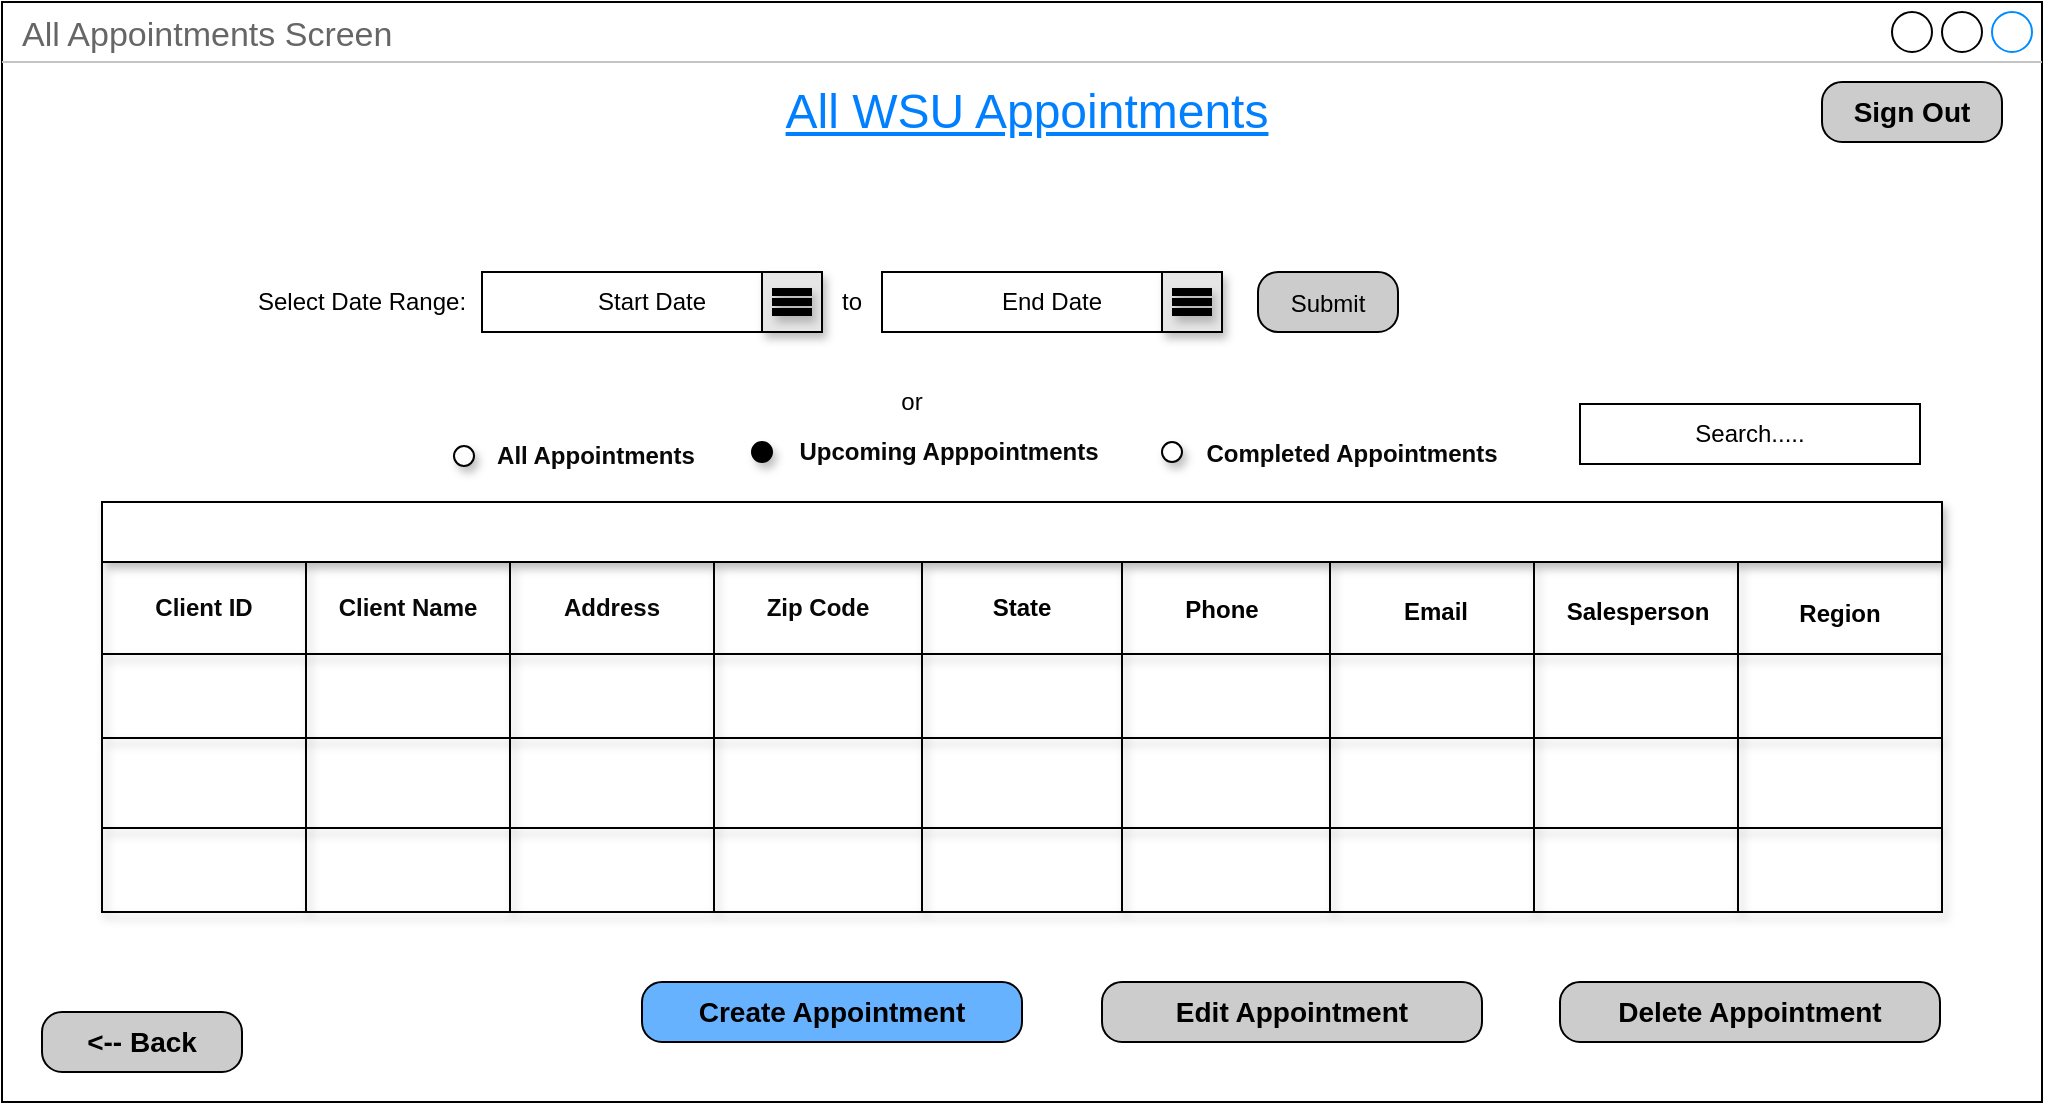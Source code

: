 <mxfile version="20.7.4" type="device"><diagram id="TwgtCJBSpkdSOGm6iKgB" name="Page-1"><mxGraphModel dx="1290" dy="629" grid="1" gridSize="10" guides="1" tooltips="1" connect="1" arrows="1" fold="1" page="1" pageScale="1" pageWidth="850" pageHeight="1100" math="0" shadow="0"><root><mxCell id="0"/><mxCell id="1" parent="0"/><mxCell id="jY0TfFuq0ou5j_z6pHhB-1" value="All Appointments Screen" style="strokeWidth=1;shadow=0;dashed=0;align=center;html=1;shape=mxgraph.mockup.containers.window;align=left;verticalAlign=top;spacingLeft=8;strokeColor2=#008cff;strokeColor3=#c4c4c4;fontColor=#666666;mainText=;fontSize=17;labelBackgroundColor=none;" parent="1" vertex="1"><mxGeometry x="50" y="30" width="1020" height="550" as="geometry"/></mxCell><mxCell id="jY0TfFuq0ou5j_z6pHhB-4" value="&lt;font style=&quot;font-size: 14px;&quot; color=&quot;#000000&quot;&gt;Create Appointment&lt;/font&gt;" style="strokeWidth=1;shadow=0;dashed=0;align=center;html=1;shape=mxgraph.mockup.buttons.button;strokeColor=#000000;fontColor=#ffffff;mainText=;buttonStyle=round;fontSize=17;fontStyle=1;fillColor=#66B2FF;whiteSpace=wrap;" parent="1" vertex="1"><mxGeometry x="370" y="520" width="190" height="30" as="geometry"/></mxCell><mxCell id="jY0TfFuq0ou5j_z6pHhB-7" value="Search....." style="rounded=0;whiteSpace=wrap;html=1;" parent="1" vertex="1"><mxGeometry x="839" y="231" width="170" height="30" as="geometry"/></mxCell><mxCell id="jY0TfFuq0ou5j_z6pHhB-53" value="&lt;font color=&quot;#007fff&quot; style=&quot;font-weight: normal; font-size: 24px;&quot;&gt;&lt;u style=&quot;&quot;&gt;All WSU Appointments&lt;/u&gt;&lt;/font&gt;" style="text;strokeColor=none;align=center;fillColor=none;html=1;verticalAlign=middle;whiteSpace=wrap;rounded=0;fontStyle=1;fontSize=16;" parent="1" vertex="1"><mxGeometry x="425" y="70" width="275" height="30" as="geometry"/></mxCell><mxCell id="EnHNXCjW3VUriBtCLw37-1" value=" " style="shape=table;startSize=30;container=1;collapsible=0;childLayout=tableLayout;shadow=1;strokeColor=#000000;fontSize=12;fontColor=#66B2FF;fillColor=#FFFFFF;" vertex="1" parent="1"><mxGeometry x="100" y="280" width="920" height="205" as="geometry"/></mxCell><mxCell id="EnHNXCjW3VUriBtCLw37-2" value="" style="shape=tableRow;horizontal=0;startSize=0;swimlaneHead=0;swimlaneBody=0;top=0;left=0;bottom=0;right=0;collapsible=0;dropTarget=0;fillColor=none;points=[[0,0.5],[1,0.5]];portConstraint=eastwest;shadow=1;strokeColor=#FFFFFF;fontSize=12;fontColor=#66B2FF;" vertex="1" parent="EnHNXCjW3VUriBtCLw37-1"><mxGeometry y="30" width="920" height="46" as="geometry"/></mxCell><mxCell id="EnHNXCjW3VUriBtCLw37-3" value="&lt;font color=&quot;#080808&quot;&gt;Client ID&lt;/font&gt;" style="shape=partialRectangle;html=1;whiteSpace=wrap;connectable=0;overflow=hidden;fillColor=none;top=0;left=0;bottom=0;right=0;pointerEvents=1;shadow=1;strokeColor=#000000;fontSize=12;fontColor=#66B2FF;fontStyle=1" vertex="1" parent="EnHNXCjW3VUriBtCLw37-2"><mxGeometry width="102" height="46" as="geometry"><mxRectangle width="102" height="46" as="alternateBounds"/></mxGeometry></mxCell><mxCell id="EnHNXCjW3VUriBtCLw37-4" value="&lt;font color=&quot;#080808&quot;&gt;Client Name&lt;/font&gt;" style="shape=partialRectangle;html=1;whiteSpace=wrap;connectable=0;overflow=hidden;fillColor=none;top=0;left=0;bottom=0;right=0;pointerEvents=1;shadow=1;strokeColor=#000000;fontSize=12;fontColor=#66B2FF;fontStyle=1" vertex="1" parent="EnHNXCjW3VUriBtCLw37-2"><mxGeometry x="102" width="102" height="46" as="geometry"><mxRectangle width="102" height="46" as="alternateBounds"/></mxGeometry></mxCell><mxCell id="EnHNXCjW3VUriBtCLw37-5" value="&lt;font color=&quot;#080808&quot;&gt;Address&lt;/font&gt;" style="shape=partialRectangle;html=1;whiteSpace=wrap;connectable=0;overflow=hidden;fillColor=none;top=0;left=0;bottom=0;right=0;pointerEvents=1;shadow=1;strokeColor=#000000;fontSize=12;fontColor=#66B2FF;fontStyle=1" vertex="1" parent="EnHNXCjW3VUriBtCLw37-2"><mxGeometry x="204" width="102" height="46" as="geometry"><mxRectangle width="102" height="46" as="alternateBounds"/></mxGeometry></mxCell><mxCell id="EnHNXCjW3VUriBtCLw37-6" value="&lt;span style=&quot;background-color: rgb(255, 255, 255);&quot;&gt;&lt;font color=&quot;#080808&quot;&gt;Zip Code&lt;/font&gt;&lt;/span&gt;" style="shape=partialRectangle;html=1;whiteSpace=wrap;connectable=0;overflow=hidden;fillColor=none;top=0;left=0;bottom=0;right=0;pointerEvents=1;shadow=1;strokeColor=#000000;fontSize=12;fontColor=#66B2FF;fontStyle=1" vertex="1" parent="EnHNXCjW3VUriBtCLw37-2"><mxGeometry x="306" width="104" height="46" as="geometry"><mxRectangle width="104" height="46" as="alternateBounds"/></mxGeometry></mxCell><mxCell id="EnHNXCjW3VUriBtCLw37-7" value="&lt;font color=&quot;#000000&quot;&gt;State&lt;/font&gt;" style="shape=partialRectangle;html=1;whiteSpace=wrap;connectable=0;overflow=hidden;fillColor=none;top=0;left=0;bottom=0;right=0;pointerEvents=1;shadow=1;strokeColor=#000000;fontSize=12;fontColor=#66B2FF;fontStyle=1" vertex="1" parent="EnHNXCjW3VUriBtCLw37-2"><mxGeometry x="410" width="100" height="46" as="geometry"><mxRectangle width="100" height="46" as="alternateBounds"/></mxGeometry></mxCell><mxCell id="EnHNXCjW3VUriBtCLw37-8" value="" style="shape=partialRectangle;html=1;whiteSpace=wrap;connectable=0;overflow=hidden;fillColor=none;top=0;left=0;bottom=0;right=0;pointerEvents=1;shadow=1;strokeColor=#000000;fontSize=12;fontColor=#66B2FF;" vertex="1" parent="EnHNXCjW3VUriBtCLw37-2"><mxGeometry x="510" width="104" height="46" as="geometry"><mxRectangle width="104" height="46" as="alternateBounds"/></mxGeometry></mxCell><mxCell id="EnHNXCjW3VUriBtCLw37-9" value="" style="shape=partialRectangle;html=1;whiteSpace=wrap;connectable=0;overflow=hidden;fillColor=none;top=0;left=0;bottom=0;right=0;pointerEvents=1;shadow=1;strokeColor=#000000;fontSize=12;fontColor=#66B2FF;" vertex="1" parent="EnHNXCjW3VUriBtCLw37-2"><mxGeometry x="614" width="102" height="46" as="geometry"><mxRectangle width="102" height="46" as="alternateBounds"/></mxGeometry></mxCell><mxCell id="EnHNXCjW3VUriBtCLw37-10" value="" style="shape=partialRectangle;html=1;whiteSpace=wrap;connectable=0;overflow=hidden;fillColor=none;top=0;left=0;bottom=0;right=0;pointerEvents=1;shadow=1;strokeColor=#000000;fontSize=12;fontColor=#66B2FF;" vertex="1" parent="EnHNXCjW3VUriBtCLw37-2"><mxGeometry x="716" width="102" height="46" as="geometry"><mxRectangle width="102" height="46" as="alternateBounds"/></mxGeometry></mxCell><mxCell id="EnHNXCjW3VUriBtCLw37-11" value="" style="shape=partialRectangle;html=1;whiteSpace=wrap;connectable=0;overflow=hidden;fillColor=none;top=0;left=0;bottom=0;right=0;pointerEvents=1;shadow=1;strokeColor=#000000;fontSize=12;fontColor=#66B2FF;" vertex="1" parent="EnHNXCjW3VUriBtCLw37-2"><mxGeometry x="818" width="102" height="46" as="geometry"><mxRectangle width="102" height="46" as="alternateBounds"/></mxGeometry></mxCell><mxCell id="EnHNXCjW3VUriBtCLw37-12" value="" style="shape=tableRow;horizontal=0;startSize=0;swimlaneHead=0;swimlaneBody=0;top=0;left=0;bottom=0;right=0;collapsible=0;dropTarget=0;fillColor=none;points=[[0,0.5],[1,0.5]];portConstraint=eastwest;shadow=1;strokeColor=#FFFFFF;fontSize=12;fontColor=#66B2FF;" vertex="1" parent="EnHNXCjW3VUriBtCLw37-1"><mxGeometry y="76" width="920" height="42" as="geometry"/></mxCell><mxCell id="EnHNXCjW3VUriBtCLw37-13" value="" style="shape=partialRectangle;html=1;whiteSpace=wrap;connectable=0;overflow=hidden;fillColor=none;top=0;left=0;bottom=0;right=0;pointerEvents=1;shadow=1;strokeColor=#FFFFFF;fontSize=12;fontColor=#66B2FF;" vertex="1" parent="EnHNXCjW3VUriBtCLw37-12"><mxGeometry width="102" height="42" as="geometry"><mxRectangle width="102" height="42" as="alternateBounds"/></mxGeometry></mxCell><mxCell id="EnHNXCjW3VUriBtCLw37-14" value="" style="shape=partialRectangle;html=1;whiteSpace=wrap;connectable=0;overflow=hidden;fillColor=none;top=0;left=0;bottom=0;right=0;pointerEvents=1;shadow=1;strokeColor=#FFFFFF;fontSize=12;fontColor=#66B2FF;" vertex="1" parent="EnHNXCjW3VUriBtCLw37-12"><mxGeometry x="102" width="102" height="42" as="geometry"><mxRectangle width="102" height="42" as="alternateBounds"/></mxGeometry></mxCell><mxCell id="EnHNXCjW3VUriBtCLw37-15" value="" style="shape=partialRectangle;html=1;whiteSpace=wrap;connectable=0;overflow=hidden;fillColor=none;top=0;left=0;bottom=0;right=0;pointerEvents=1;shadow=1;strokeColor=#FFFFFF;fontSize=12;fontColor=#66B2FF;" vertex="1" parent="EnHNXCjW3VUriBtCLw37-12"><mxGeometry x="204" width="102" height="42" as="geometry"><mxRectangle width="102" height="42" as="alternateBounds"/></mxGeometry></mxCell><mxCell id="EnHNXCjW3VUriBtCLw37-16" value="" style="shape=partialRectangle;html=1;whiteSpace=wrap;connectable=0;overflow=hidden;fillColor=none;top=0;left=0;bottom=0;right=0;pointerEvents=1;shadow=1;strokeColor=#FFFFFF;fontSize=12;fontColor=#66B2FF;" vertex="1" parent="EnHNXCjW3VUriBtCLw37-12"><mxGeometry x="306" width="104" height="42" as="geometry"><mxRectangle width="104" height="42" as="alternateBounds"/></mxGeometry></mxCell><mxCell id="EnHNXCjW3VUriBtCLw37-17" value="" style="shape=partialRectangle;html=1;whiteSpace=wrap;connectable=0;overflow=hidden;fillColor=none;top=0;left=0;bottom=0;right=0;pointerEvents=1;shadow=1;strokeColor=#FFFFFF;fontSize=12;fontColor=#66B2FF;" vertex="1" parent="EnHNXCjW3VUriBtCLw37-12"><mxGeometry x="410" width="100" height="42" as="geometry"><mxRectangle width="100" height="42" as="alternateBounds"/></mxGeometry></mxCell><mxCell id="EnHNXCjW3VUriBtCLw37-18" value="" style="shape=partialRectangle;html=1;whiteSpace=wrap;connectable=0;overflow=hidden;fillColor=none;top=0;left=0;bottom=0;right=0;pointerEvents=1;shadow=1;strokeColor=#FFFFFF;fontSize=12;fontColor=#66B2FF;" vertex="1" parent="EnHNXCjW3VUriBtCLw37-12"><mxGeometry x="510" width="104" height="42" as="geometry"><mxRectangle width="104" height="42" as="alternateBounds"/></mxGeometry></mxCell><mxCell id="EnHNXCjW3VUriBtCLw37-19" value="" style="shape=partialRectangle;html=1;whiteSpace=wrap;connectable=0;overflow=hidden;fillColor=none;top=0;left=0;bottom=0;right=0;pointerEvents=1;shadow=1;strokeColor=#FFFFFF;fontSize=12;fontColor=#66B2FF;" vertex="1" parent="EnHNXCjW3VUriBtCLw37-12"><mxGeometry x="614" width="102" height="42" as="geometry"><mxRectangle width="102" height="42" as="alternateBounds"/></mxGeometry></mxCell><mxCell id="EnHNXCjW3VUriBtCLw37-20" value="" style="shape=partialRectangle;html=1;whiteSpace=wrap;connectable=0;overflow=hidden;fillColor=none;top=0;left=0;bottom=0;right=0;pointerEvents=1;shadow=1;strokeColor=#FFFFFF;fontSize=12;fontColor=#66B2FF;" vertex="1" parent="EnHNXCjW3VUriBtCLw37-12"><mxGeometry x="716" width="102" height="42" as="geometry"><mxRectangle width="102" height="42" as="alternateBounds"/></mxGeometry></mxCell><mxCell id="EnHNXCjW3VUriBtCLw37-21" value="" style="shape=partialRectangle;html=1;whiteSpace=wrap;connectable=0;overflow=hidden;fillColor=none;top=0;left=0;bottom=0;right=0;pointerEvents=1;shadow=1;strokeColor=#FFFFFF;fontSize=12;fontColor=#66B2FF;" vertex="1" parent="EnHNXCjW3VUriBtCLw37-12"><mxGeometry x="818" width="102" height="42" as="geometry"><mxRectangle width="102" height="42" as="alternateBounds"/></mxGeometry></mxCell><mxCell id="EnHNXCjW3VUriBtCLw37-22" value="" style="shape=tableRow;horizontal=0;startSize=0;swimlaneHead=0;swimlaneBody=0;top=0;left=0;bottom=0;right=0;collapsible=0;dropTarget=0;fillColor=none;points=[[0,0.5],[1,0.5]];portConstraint=eastwest;shadow=1;strokeColor=#FFFFFF;fontSize=12;fontColor=#66B2FF;" vertex="1" parent="EnHNXCjW3VUriBtCLw37-1"><mxGeometry y="118" width="920" height="45" as="geometry"/></mxCell><mxCell id="EnHNXCjW3VUriBtCLw37-23" value="" style="shape=partialRectangle;html=1;whiteSpace=wrap;connectable=0;overflow=hidden;fillColor=none;top=0;left=0;bottom=0;right=0;pointerEvents=1;shadow=1;strokeColor=#FFFFFF;fontSize=12;fontColor=#66B2FF;" vertex="1" parent="EnHNXCjW3VUriBtCLw37-22"><mxGeometry width="102" height="45" as="geometry"><mxRectangle width="102" height="45" as="alternateBounds"/></mxGeometry></mxCell><mxCell id="EnHNXCjW3VUriBtCLw37-24" value="" style="shape=partialRectangle;html=1;whiteSpace=wrap;connectable=0;overflow=hidden;fillColor=none;top=0;left=0;bottom=0;right=0;pointerEvents=1;shadow=1;strokeColor=#FFFFFF;fontSize=12;fontColor=#66B2FF;" vertex="1" parent="EnHNXCjW3VUriBtCLw37-22"><mxGeometry x="102" width="102" height="45" as="geometry"><mxRectangle width="102" height="45" as="alternateBounds"/></mxGeometry></mxCell><mxCell id="EnHNXCjW3VUriBtCLw37-25" value="" style="shape=partialRectangle;html=1;whiteSpace=wrap;connectable=0;overflow=hidden;fillColor=none;top=0;left=0;bottom=0;right=0;pointerEvents=1;shadow=1;strokeColor=#FFFFFF;fontSize=12;fontColor=#66B2FF;" vertex="1" parent="EnHNXCjW3VUriBtCLw37-22"><mxGeometry x="204" width="102" height="45" as="geometry"><mxRectangle width="102" height="45" as="alternateBounds"/></mxGeometry></mxCell><mxCell id="EnHNXCjW3VUriBtCLw37-26" value="" style="shape=partialRectangle;html=1;whiteSpace=wrap;connectable=0;overflow=hidden;fillColor=none;top=0;left=0;bottom=0;right=0;pointerEvents=1;shadow=1;strokeColor=#FFFFFF;fontSize=12;fontColor=#66B2FF;" vertex="1" parent="EnHNXCjW3VUriBtCLw37-22"><mxGeometry x="306" width="104" height="45" as="geometry"><mxRectangle width="104" height="45" as="alternateBounds"/></mxGeometry></mxCell><mxCell id="EnHNXCjW3VUriBtCLw37-27" value="" style="shape=partialRectangle;html=1;whiteSpace=wrap;connectable=0;overflow=hidden;fillColor=none;top=0;left=0;bottom=0;right=0;pointerEvents=1;shadow=1;strokeColor=#FFFFFF;fontSize=12;fontColor=#66B2FF;" vertex="1" parent="EnHNXCjW3VUriBtCLw37-22"><mxGeometry x="410" width="100" height="45" as="geometry"><mxRectangle width="100" height="45" as="alternateBounds"/></mxGeometry></mxCell><mxCell id="EnHNXCjW3VUriBtCLw37-28" value="" style="shape=partialRectangle;html=1;whiteSpace=wrap;connectable=0;overflow=hidden;fillColor=none;top=0;left=0;bottom=0;right=0;pointerEvents=1;shadow=1;strokeColor=#FFFFFF;fontSize=12;fontColor=#66B2FF;" vertex="1" parent="EnHNXCjW3VUriBtCLw37-22"><mxGeometry x="510" width="104" height="45" as="geometry"><mxRectangle width="104" height="45" as="alternateBounds"/></mxGeometry></mxCell><mxCell id="EnHNXCjW3VUriBtCLw37-29" value="" style="shape=partialRectangle;html=1;whiteSpace=wrap;connectable=0;overflow=hidden;fillColor=none;top=0;left=0;bottom=0;right=0;pointerEvents=1;shadow=1;strokeColor=#FFFFFF;fontSize=12;fontColor=#66B2FF;" vertex="1" parent="EnHNXCjW3VUriBtCLw37-22"><mxGeometry x="614" width="102" height="45" as="geometry"><mxRectangle width="102" height="45" as="alternateBounds"/></mxGeometry></mxCell><mxCell id="EnHNXCjW3VUriBtCLw37-30" value="" style="shape=partialRectangle;html=1;whiteSpace=wrap;connectable=0;overflow=hidden;fillColor=none;top=0;left=0;bottom=0;right=0;pointerEvents=1;shadow=1;strokeColor=#FFFFFF;fontSize=12;fontColor=#66B2FF;" vertex="1" parent="EnHNXCjW3VUriBtCLw37-22"><mxGeometry x="716" width="102" height="45" as="geometry"><mxRectangle width="102" height="45" as="alternateBounds"/></mxGeometry></mxCell><mxCell id="EnHNXCjW3VUriBtCLw37-31" value="" style="shape=partialRectangle;html=1;whiteSpace=wrap;connectable=0;overflow=hidden;fillColor=none;top=0;left=0;bottom=0;right=0;pointerEvents=1;shadow=1;strokeColor=#FFFFFF;fontSize=12;fontColor=#66B2FF;" vertex="1" parent="EnHNXCjW3VUriBtCLw37-22"><mxGeometry x="818" width="102" height="45" as="geometry"><mxRectangle width="102" height="45" as="alternateBounds"/></mxGeometry></mxCell><mxCell id="EnHNXCjW3VUriBtCLw37-32" value="" style="shape=tableRow;horizontal=0;startSize=0;swimlaneHead=0;swimlaneBody=0;top=0;left=0;bottom=0;right=0;collapsible=0;dropTarget=0;fillColor=none;points=[[0,0.5],[1,0.5]];portConstraint=eastwest;shadow=1;strokeColor=#FFFFFF;fontSize=12;fontColor=#66B2FF;" vertex="1" parent="EnHNXCjW3VUriBtCLw37-1"><mxGeometry y="163" width="920" height="42" as="geometry"/></mxCell><mxCell id="EnHNXCjW3VUriBtCLw37-33" value="" style="shape=partialRectangle;html=1;whiteSpace=wrap;connectable=0;overflow=hidden;fillColor=none;top=0;left=0;bottom=0;right=0;pointerEvents=1;shadow=1;strokeColor=#FFFFFF;fontSize=12;fontColor=#66B2FF;" vertex="1" parent="EnHNXCjW3VUriBtCLw37-32"><mxGeometry width="102" height="42" as="geometry"><mxRectangle width="102" height="42" as="alternateBounds"/></mxGeometry></mxCell><mxCell id="EnHNXCjW3VUriBtCLw37-34" value="" style="shape=partialRectangle;html=1;whiteSpace=wrap;connectable=0;overflow=hidden;fillColor=none;top=0;left=0;bottom=0;right=0;pointerEvents=1;shadow=1;strokeColor=#FFFFFF;fontSize=12;fontColor=#66B2FF;" vertex="1" parent="EnHNXCjW3VUriBtCLw37-32"><mxGeometry x="102" width="102" height="42" as="geometry"><mxRectangle width="102" height="42" as="alternateBounds"/></mxGeometry></mxCell><mxCell id="EnHNXCjW3VUriBtCLw37-35" value="" style="shape=partialRectangle;html=1;whiteSpace=wrap;connectable=0;overflow=hidden;fillColor=none;top=0;left=0;bottom=0;right=0;pointerEvents=1;shadow=1;strokeColor=#FFFFFF;fontSize=12;fontColor=#66B2FF;" vertex="1" parent="EnHNXCjW3VUriBtCLw37-32"><mxGeometry x="204" width="102" height="42" as="geometry"><mxRectangle width="102" height="42" as="alternateBounds"/></mxGeometry></mxCell><mxCell id="EnHNXCjW3VUriBtCLw37-36" value="" style="shape=partialRectangle;html=1;whiteSpace=wrap;connectable=0;overflow=hidden;fillColor=none;top=0;left=0;bottom=0;right=0;pointerEvents=1;shadow=1;strokeColor=#FFFFFF;fontSize=12;fontColor=#66B2FF;" vertex="1" parent="EnHNXCjW3VUriBtCLw37-32"><mxGeometry x="306" width="104" height="42" as="geometry"><mxRectangle width="104" height="42" as="alternateBounds"/></mxGeometry></mxCell><mxCell id="EnHNXCjW3VUriBtCLw37-37" value="" style="shape=partialRectangle;html=1;whiteSpace=wrap;connectable=0;overflow=hidden;fillColor=none;top=0;left=0;bottom=0;right=0;pointerEvents=1;shadow=1;strokeColor=#FFFFFF;fontSize=12;fontColor=#66B2FF;" vertex="1" parent="EnHNXCjW3VUriBtCLw37-32"><mxGeometry x="410" width="100" height="42" as="geometry"><mxRectangle width="100" height="42" as="alternateBounds"/></mxGeometry></mxCell><mxCell id="EnHNXCjW3VUriBtCLw37-38" value="" style="shape=partialRectangle;html=1;whiteSpace=wrap;connectable=0;overflow=hidden;fillColor=none;top=0;left=0;bottom=0;right=0;pointerEvents=1;shadow=1;strokeColor=#FFFFFF;fontSize=12;fontColor=#66B2FF;" vertex="1" parent="EnHNXCjW3VUriBtCLw37-32"><mxGeometry x="510" width="104" height="42" as="geometry"><mxRectangle width="104" height="42" as="alternateBounds"/></mxGeometry></mxCell><mxCell id="EnHNXCjW3VUriBtCLw37-39" value="" style="shape=partialRectangle;html=1;whiteSpace=wrap;connectable=0;overflow=hidden;fillColor=none;top=0;left=0;bottom=0;right=0;pointerEvents=1;shadow=1;strokeColor=#FFFFFF;fontSize=12;fontColor=#66B2FF;" vertex="1" parent="EnHNXCjW3VUriBtCLw37-32"><mxGeometry x="614" width="102" height="42" as="geometry"><mxRectangle width="102" height="42" as="alternateBounds"/></mxGeometry></mxCell><mxCell id="EnHNXCjW3VUriBtCLw37-40" value="" style="shape=partialRectangle;html=1;whiteSpace=wrap;connectable=0;overflow=hidden;fillColor=none;top=0;left=0;bottom=0;right=0;pointerEvents=1;shadow=1;strokeColor=#FFFFFF;fontSize=12;fontColor=#66B2FF;" vertex="1" parent="EnHNXCjW3VUriBtCLw37-32"><mxGeometry x="716" width="102" height="42" as="geometry"><mxRectangle width="102" height="42" as="alternateBounds"/></mxGeometry></mxCell><mxCell id="EnHNXCjW3VUriBtCLw37-41" value="" style="shape=partialRectangle;html=1;whiteSpace=wrap;connectable=0;overflow=hidden;fillColor=none;top=0;left=0;bottom=0;right=0;pointerEvents=1;shadow=1;strokeColor=#FFFFFF;fontSize=12;fontColor=#66B2FF;" vertex="1" parent="EnHNXCjW3VUriBtCLw37-32"><mxGeometry x="818" width="102" height="42" as="geometry"><mxRectangle width="102" height="42" as="alternateBounds"/></mxGeometry></mxCell><mxCell id="EnHNXCjW3VUriBtCLw37-42" value="&lt;font style=&quot;font-size: 14px;&quot; color=&quot;#000000&quot;&gt;Delete Appointment&lt;/font&gt;" style="strokeWidth=1;shadow=0;dashed=0;align=center;html=1;shape=mxgraph.mockup.buttons.button;strokeColor=#000000;fontColor=#ffffff;mainText=;buttonStyle=round;fontSize=17;fontStyle=1;fillColor=#CCCCCC;whiteSpace=wrap;" vertex="1" parent="1"><mxGeometry x="829" y="520" width="190" height="30" as="geometry"/></mxCell><mxCell id="EnHNXCjW3VUriBtCLw37-43" value="&lt;font style=&quot;font-size: 14px;&quot; color=&quot;#000000&quot;&gt;&amp;lt;-- Back&lt;/font&gt;" style="strokeWidth=1;shadow=0;dashed=0;align=center;html=1;shape=mxgraph.mockup.buttons.button;strokeColor=#000000;fontColor=#ffffff;mainText=;buttonStyle=round;fontSize=17;fontStyle=1;fillColor=#CCCCCC;whiteSpace=wrap;" vertex="1" parent="1"><mxGeometry x="70" y="535" width="100" height="30" as="geometry"/></mxCell><mxCell id="EnHNXCjW3VUriBtCLw37-44" value="&lt;font style=&quot;font-size: 14px;&quot; color=&quot;#000000&quot;&gt;Sign Out&lt;/font&gt;" style="strokeWidth=1;shadow=0;dashed=0;align=center;html=1;shape=mxgraph.mockup.buttons.button;strokeColor=#000000;fontColor=#ffffff;mainText=;buttonStyle=round;fontSize=17;fontStyle=1;fillColor=#CCCCCC;whiteSpace=wrap;" vertex="1" parent="1"><mxGeometry x="960" y="70" width="90" height="30" as="geometry"/></mxCell><mxCell id="EnHNXCjW3VUriBtCLw37-45" value="&lt;font style=&quot;font-size: 14px;&quot; color=&quot;#000000&quot;&gt;Edit Appointment&lt;/font&gt;" style="strokeWidth=1;shadow=0;dashed=0;align=center;html=1;shape=mxgraph.mockup.buttons.button;strokeColor=#000000;fontColor=#ffffff;mainText=;buttonStyle=round;fontSize=17;fontStyle=1;fillColor=#CCCCCC;whiteSpace=wrap;" vertex="1" parent="1"><mxGeometry x="600" y="520" width="190" height="30" as="geometry"/></mxCell><mxCell id="EnHNXCjW3VUriBtCLw37-47" value="" style="ellipse;whiteSpace=wrap;html=1;aspect=fixed;shadow=1;strokeColor=#000000;fontSize=12;fontColor=#080808;fillColor=#FFFFFF;" vertex="1" parent="1"><mxGeometry x="630" y="250" width="10" height="10" as="geometry"/></mxCell><mxCell id="EnHNXCjW3VUriBtCLw37-49" value="&lt;b&gt;Completed Appointments&lt;/b&gt;" style="text;strokeColor=none;align=center;fillColor=none;html=1;verticalAlign=middle;whiteSpace=wrap;rounded=0;shadow=1;fontSize=12;fontColor=#080808;" vertex="1" parent="1"><mxGeometry x="650" y="241" width="150" height="30" as="geometry"/></mxCell><mxCell id="EnHNXCjW3VUriBtCLw37-52" value="&lt;font color=&quot;#000000&quot;&gt;Email&lt;/font&gt;" style="shape=partialRectangle;html=1;whiteSpace=wrap;connectable=0;overflow=hidden;fillColor=none;top=0;left=0;bottom=0;right=0;pointerEvents=1;shadow=1;strokeColor=#000000;fontSize=12;fontColor=#66B2FF;fontStyle=1" vertex="1" parent="1"><mxGeometry x="717" y="313" width="100" height="43" as="geometry"><mxRectangle width="100" height="43" as="alternateBounds"/></mxGeometry></mxCell><mxCell id="EnHNXCjW3VUriBtCLw37-53" value="&lt;font color=&quot;#000000&quot;&gt;Phone&lt;/font&gt;" style="shape=partialRectangle;html=1;whiteSpace=wrap;connectable=0;overflow=hidden;fillColor=none;top=0;left=0;bottom=0;right=0;pointerEvents=1;shadow=1;strokeColor=#000000;fontSize=12;fontColor=#66B2FF;fontStyle=1" vertex="1" parent="1"><mxGeometry x="610" y="312" width="100" height="43" as="geometry"><mxRectangle width="100" height="43" as="alternateBounds"/></mxGeometry></mxCell><mxCell id="EnHNXCjW3VUriBtCLw37-54" value="&lt;font color=&quot;#000000&quot;&gt;Salesperson&lt;/font&gt;" style="shape=partialRectangle;html=1;whiteSpace=wrap;connectable=0;overflow=hidden;fillColor=none;top=0;left=0;bottom=0;right=0;pointerEvents=1;shadow=1;strokeColor=#000000;fontSize=12;fontColor=#66B2FF;fontStyle=1" vertex="1" parent="1"><mxGeometry x="818" y="313" width="100" height="43" as="geometry"><mxRectangle width="100" height="43" as="alternateBounds"/></mxGeometry></mxCell><mxCell id="EnHNXCjW3VUriBtCLw37-55" value="&lt;font color=&quot;#000000&quot;&gt;Region&lt;/font&gt;" style="shape=partialRectangle;html=1;whiteSpace=wrap;connectable=0;overflow=hidden;fillColor=none;top=0;left=0;bottom=0;right=0;pointerEvents=1;shadow=1;strokeColor=#000000;fontSize=12;fontColor=#66B2FF;fontStyle=1" vertex="1" parent="1"><mxGeometry x="919" y="314" width="100" height="43" as="geometry"><mxRectangle width="100" height="43" as="alternateBounds"/></mxGeometry></mxCell><mxCell id="EnHNXCjW3VUriBtCLw37-56" value="" style="ellipse;whiteSpace=wrap;html=1;aspect=fixed;shadow=1;strokeColor=#000000;fontSize=12;fontColor=#080808;fillColor=#000000;" vertex="1" parent="1"><mxGeometry x="425" y="250" width="10" height="10" as="geometry"/></mxCell><mxCell id="EnHNXCjW3VUriBtCLw37-57" value="&lt;b&gt;Upcoming Apppointments&lt;/b&gt;" style="text;strokeColor=none;align=center;fillColor=none;html=1;verticalAlign=middle;whiteSpace=wrap;rounded=0;shadow=1;fontSize=12;fontColor=#080808;" vertex="1" parent="1"><mxGeometry x="447" y="240" width="153" height="30" as="geometry"/></mxCell><mxCell id="EnHNXCjW3VUriBtCLw37-58" value="" style="ellipse;whiteSpace=wrap;html=1;aspect=fixed;shadow=1;strokeColor=#000000;fontSize=12;fontColor=#080808;fillColor=#FFFFFF;" vertex="1" parent="1"><mxGeometry x="276" y="252" width="10" height="10" as="geometry"/></mxCell><mxCell id="EnHNXCjW3VUriBtCLw37-59" value="&lt;b&gt;All Appointments&lt;/b&gt;" style="text;strokeColor=none;align=center;fillColor=none;html=1;verticalAlign=middle;whiteSpace=wrap;rounded=0;shadow=1;fontSize=12;fontColor=#080808;" vertex="1" parent="1"><mxGeometry x="292" y="242" width="110" height="30" as="geometry"/></mxCell><mxCell id="EnHNXCjW3VUriBtCLw37-63" value="or" style="text;strokeColor=none;align=center;fillColor=none;html=1;verticalAlign=middle;whiteSpace=wrap;rounded=0;shadow=1;labelBackgroundColor=#FFFFFF;fontSize=12;fontColor=#000000;" vertex="1" parent="1"><mxGeometry x="490" y="220" width="30" height="20" as="geometry"/></mxCell><mxCell id="EnHNXCjW3VUriBtCLw37-64" value="Select Date Range:" style="text;strokeColor=none;align=center;fillColor=none;html=1;verticalAlign=middle;whiteSpace=wrap;rounded=0;shadow=1;labelBackgroundColor=#FFFFFF;fontSize=12;fontColor=#000000;" vertex="1" parent="1"><mxGeometry x="170" y="170" width="120" height="20" as="geometry"/></mxCell><mxCell id="EnHNXCjW3VUriBtCLw37-65" value="&lt;font style=&quot;font-weight: normal; font-size: 12px;&quot; color=&quot;#000000&quot;&gt;Submit&lt;/font&gt;" style="strokeWidth=1;shadow=0;dashed=0;align=center;html=1;shape=mxgraph.mockup.buttons.button;strokeColor=#000000;fontColor=#ffffff;mainText=;buttonStyle=round;fontSize=17;fontStyle=1;fillColor=#CCCCCC;whiteSpace=wrap;" vertex="1" parent="1"><mxGeometry x="678" y="165" width="70" height="30" as="geometry"/></mxCell><mxCell id="EnHNXCjW3VUriBtCLw37-66" value="to" style="text;strokeColor=none;align=center;fillColor=none;html=1;verticalAlign=middle;whiteSpace=wrap;rounded=0;shadow=1;labelBackgroundColor=#FFFFFF;fontSize=12;fontColor=#000000;" vertex="1" parent="1"><mxGeometry x="460" y="170" width="30" height="20" as="geometry"/></mxCell><mxCell id="EnHNXCjW3VUriBtCLw37-67" value="End Date" style="rounded=0;whiteSpace=wrap;html=1;" vertex="1" parent="1"><mxGeometry x="490" y="165" width="170" height="30" as="geometry"/></mxCell><mxCell id="EnHNXCjW3VUriBtCLw37-68" value="Start Date" style="rounded=0;whiteSpace=wrap;html=1;" vertex="1" parent="1"><mxGeometry x="290" y="165" width="170" height="30" as="geometry"/></mxCell><mxCell id="EnHNXCjW3VUriBtCLw37-70" value="" style="whiteSpace=wrap;html=1;aspect=fixed;shadow=1;labelBackgroundColor=#FFFFFF;strokeColor=#000000;fontSize=14;fontColor=#000000;fillColor=#E6E6E6;" vertex="1" parent="1"><mxGeometry x="430" y="165" width="30" height="30" as="geometry"/></mxCell><mxCell id="EnHNXCjW3VUriBtCLw37-71" value="" style="whiteSpace=wrap;html=1;aspect=fixed;shadow=1;labelBackgroundColor=#FFFFFF;strokeColor=#000000;fontSize=14;fontColor=#000000;fillColor=#E6E6E6;" vertex="1" parent="1"><mxGeometry x="630" y="165" width="30" height="30" as="geometry"/></mxCell><mxCell id="EnHNXCjW3VUriBtCLw37-72" value="" style="line;strokeWidth=4;html=1;perimeter=backbonePerimeter;points=[];outlineConnect=0;shadow=1;labelBackgroundColor=#FFFFFF;strokeColor=#000000;fontSize=14;fontColor=#000000;fillColor=#E6E6E6;" vertex="1" parent="1"><mxGeometry x="635" y="170" width="20" height="10" as="geometry"/></mxCell><mxCell id="EnHNXCjW3VUriBtCLw37-73" value="" style="line;strokeWidth=4;html=1;perimeter=backbonePerimeter;points=[];outlineConnect=0;shadow=1;labelBackgroundColor=#FFFFFF;strokeColor=#000000;fontSize=14;fontColor=#000000;fillColor=#E6E6E6;" vertex="1" parent="1"><mxGeometry x="635" y="175" width="20" height="10" as="geometry"/></mxCell><mxCell id="EnHNXCjW3VUriBtCLw37-74" value="" style="line;strokeWidth=4;html=1;perimeter=backbonePerimeter;points=[];outlineConnect=0;shadow=1;labelBackgroundColor=#FFFFFF;strokeColor=#000000;fontSize=14;fontColor=#000000;fillColor=#E6E6E6;" vertex="1" parent="1"><mxGeometry x="635" y="180" width="20" height="10" as="geometry"/></mxCell><mxCell id="EnHNXCjW3VUriBtCLw37-75" value="" style="line;strokeWidth=4;html=1;perimeter=backbonePerimeter;points=[];outlineConnect=0;shadow=1;labelBackgroundColor=#FFFFFF;strokeColor=#000000;fontSize=14;fontColor=#000000;fillColor=#E6E6E6;" vertex="1" parent="1"><mxGeometry x="435" y="170" width="20" height="10" as="geometry"/></mxCell><mxCell id="EnHNXCjW3VUriBtCLw37-76" value="" style="line;strokeWidth=4;html=1;perimeter=backbonePerimeter;points=[];outlineConnect=0;shadow=1;labelBackgroundColor=#FFFFFF;strokeColor=#000000;fontSize=14;fontColor=#000000;fillColor=#E6E6E6;" vertex="1" parent="1"><mxGeometry x="435" y="175" width="20" height="10" as="geometry"/></mxCell><mxCell id="EnHNXCjW3VUriBtCLw37-77" value="" style="line;strokeWidth=4;html=1;perimeter=backbonePerimeter;points=[];outlineConnect=0;shadow=1;labelBackgroundColor=#FFFFFF;strokeColor=#000000;fontSize=14;fontColor=#000000;fillColor=#E6E6E6;" vertex="1" parent="1"><mxGeometry x="435" y="180" width="20" height="10" as="geometry"/></mxCell></root></mxGraphModel></diagram></mxfile>